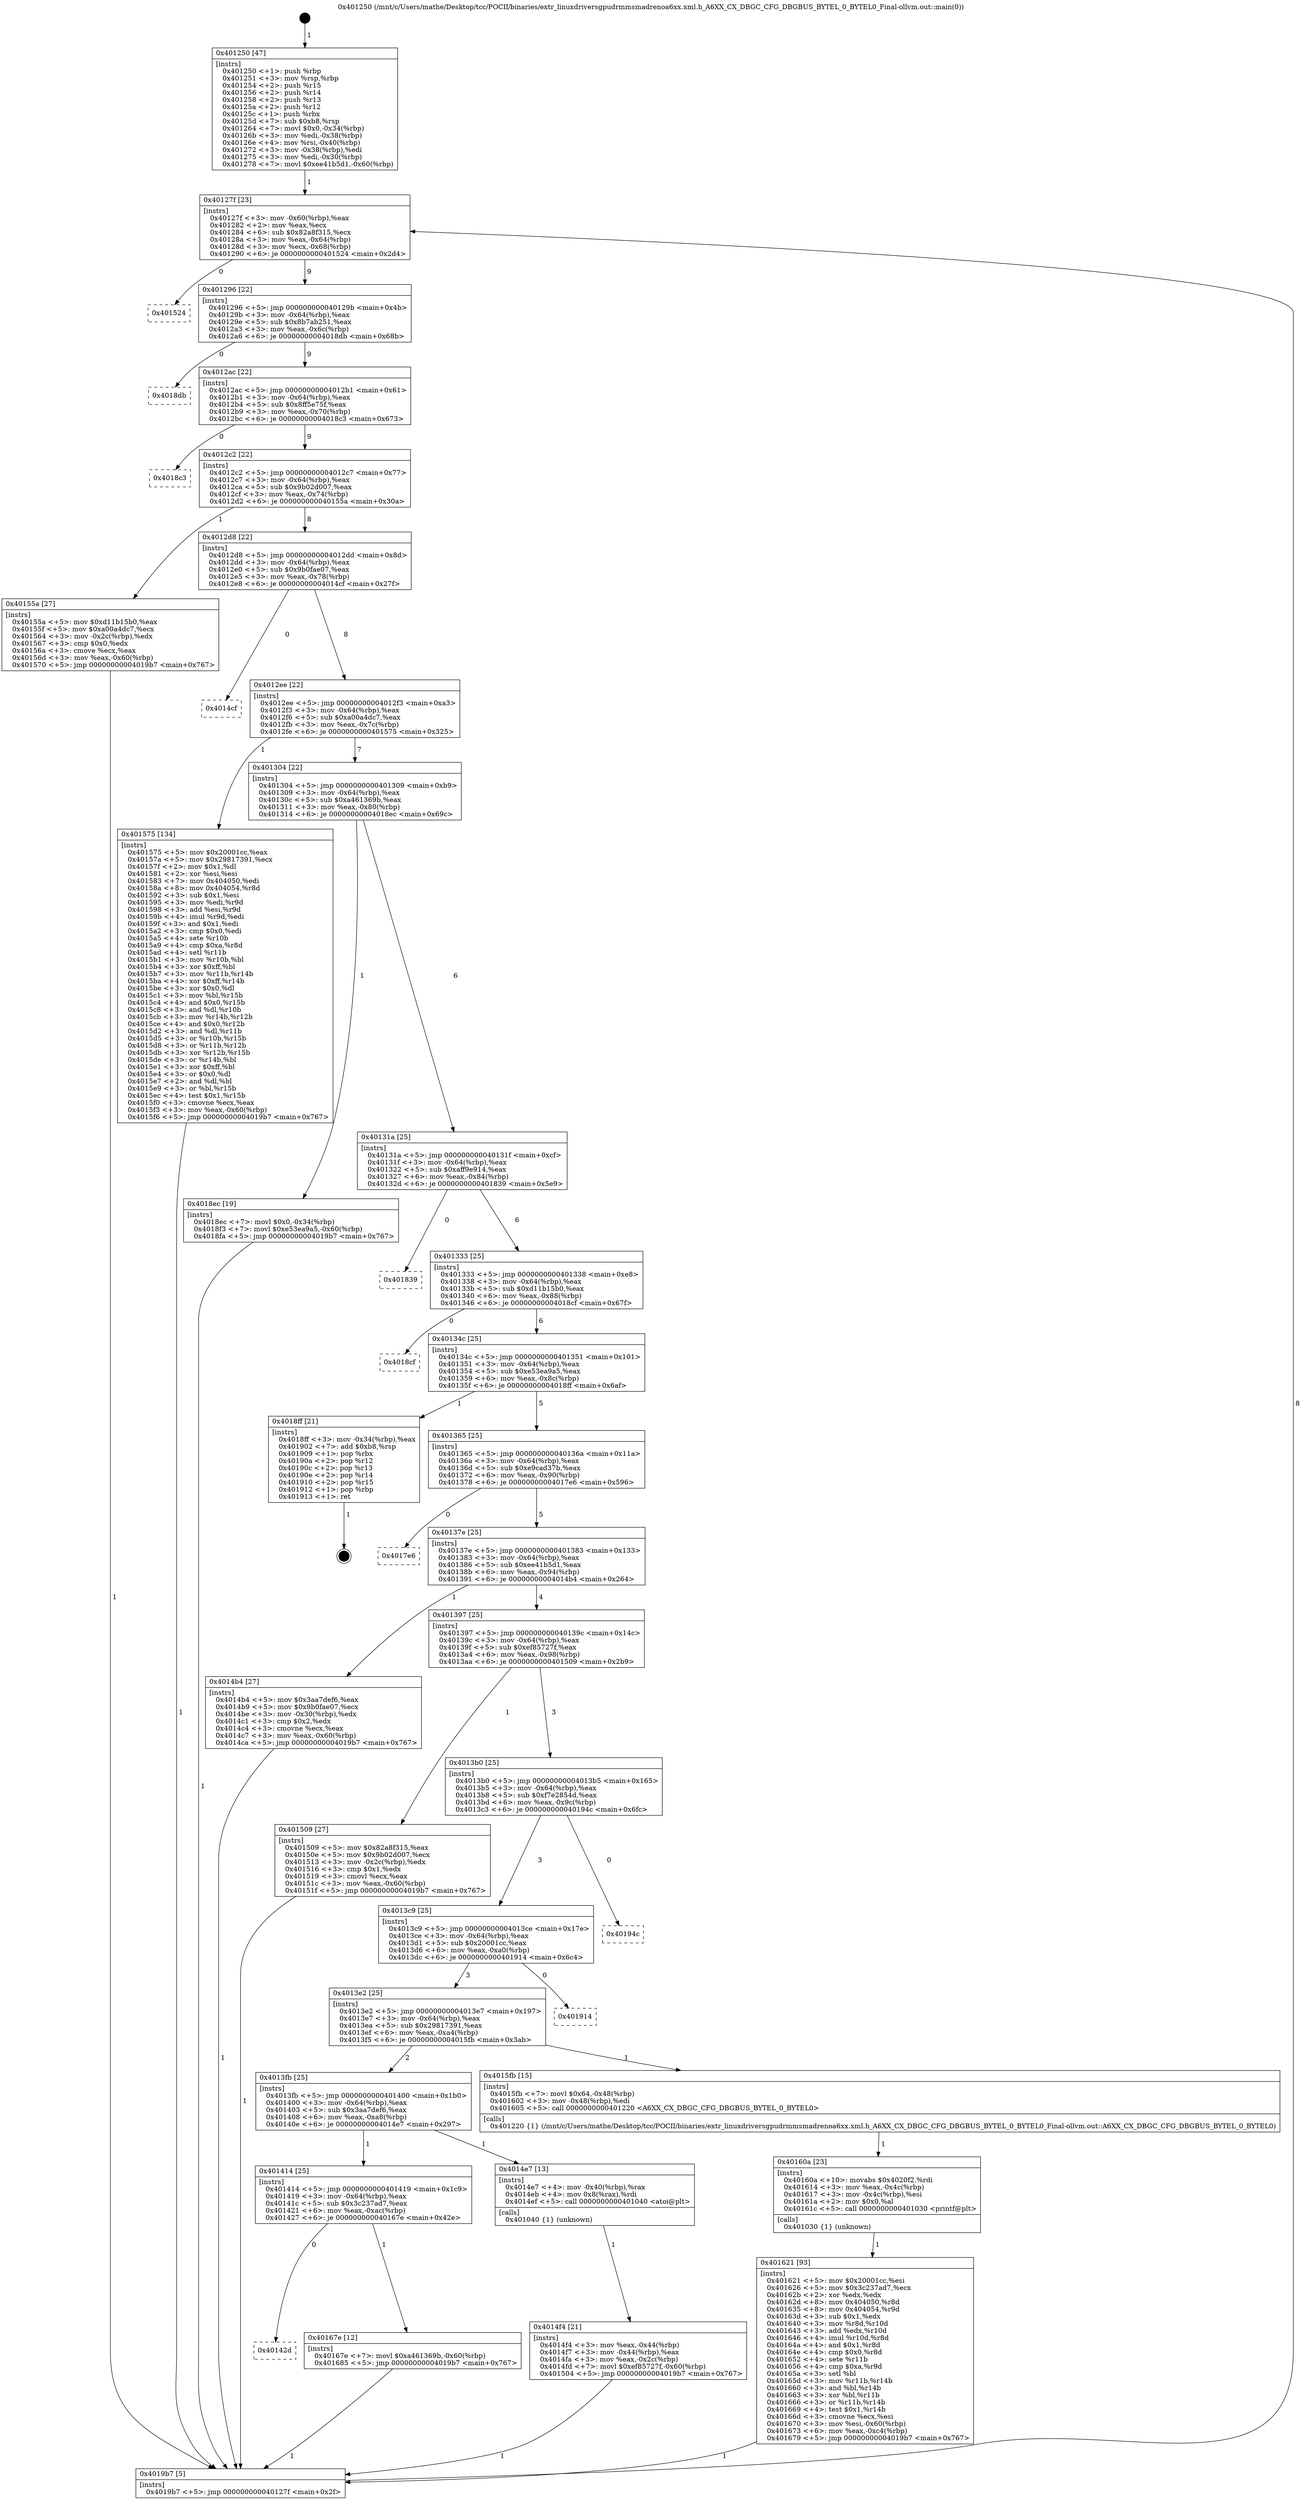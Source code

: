 digraph "0x401250" {
  label = "0x401250 (/mnt/c/Users/mathe/Desktop/tcc/POCII/binaries/extr_linuxdriversgpudrmmsmadrenoa6xx.xml.h_A6XX_CX_DBGC_CFG_DBGBUS_BYTEL_0_BYTEL0_Final-ollvm.out::main(0))"
  labelloc = "t"
  node[shape=record]

  Entry [label="",width=0.3,height=0.3,shape=circle,fillcolor=black,style=filled]
  "0x40127f" [label="{
     0x40127f [23]\l
     | [instrs]\l
     &nbsp;&nbsp;0x40127f \<+3\>: mov -0x60(%rbp),%eax\l
     &nbsp;&nbsp;0x401282 \<+2\>: mov %eax,%ecx\l
     &nbsp;&nbsp;0x401284 \<+6\>: sub $0x82a8f315,%ecx\l
     &nbsp;&nbsp;0x40128a \<+3\>: mov %eax,-0x64(%rbp)\l
     &nbsp;&nbsp;0x40128d \<+3\>: mov %ecx,-0x68(%rbp)\l
     &nbsp;&nbsp;0x401290 \<+6\>: je 0000000000401524 \<main+0x2d4\>\l
  }"]
  "0x401524" [label="{
     0x401524\l
  }", style=dashed]
  "0x401296" [label="{
     0x401296 [22]\l
     | [instrs]\l
     &nbsp;&nbsp;0x401296 \<+5\>: jmp 000000000040129b \<main+0x4b\>\l
     &nbsp;&nbsp;0x40129b \<+3\>: mov -0x64(%rbp),%eax\l
     &nbsp;&nbsp;0x40129e \<+5\>: sub $0x8b7ab251,%eax\l
     &nbsp;&nbsp;0x4012a3 \<+3\>: mov %eax,-0x6c(%rbp)\l
     &nbsp;&nbsp;0x4012a6 \<+6\>: je 00000000004018db \<main+0x68b\>\l
  }"]
  Exit [label="",width=0.3,height=0.3,shape=circle,fillcolor=black,style=filled,peripheries=2]
  "0x4018db" [label="{
     0x4018db\l
  }", style=dashed]
  "0x4012ac" [label="{
     0x4012ac [22]\l
     | [instrs]\l
     &nbsp;&nbsp;0x4012ac \<+5\>: jmp 00000000004012b1 \<main+0x61\>\l
     &nbsp;&nbsp;0x4012b1 \<+3\>: mov -0x64(%rbp),%eax\l
     &nbsp;&nbsp;0x4012b4 \<+5\>: sub $0x8ff5e75f,%eax\l
     &nbsp;&nbsp;0x4012b9 \<+3\>: mov %eax,-0x70(%rbp)\l
     &nbsp;&nbsp;0x4012bc \<+6\>: je 00000000004018c3 \<main+0x673\>\l
  }"]
  "0x40142d" [label="{
     0x40142d\l
  }", style=dashed]
  "0x4018c3" [label="{
     0x4018c3\l
  }", style=dashed]
  "0x4012c2" [label="{
     0x4012c2 [22]\l
     | [instrs]\l
     &nbsp;&nbsp;0x4012c2 \<+5\>: jmp 00000000004012c7 \<main+0x77\>\l
     &nbsp;&nbsp;0x4012c7 \<+3\>: mov -0x64(%rbp),%eax\l
     &nbsp;&nbsp;0x4012ca \<+5\>: sub $0x9b02d007,%eax\l
     &nbsp;&nbsp;0x4012cf \<+3\>: mov %eax,-0x74(%rbp)\l
     &nbsp;&nbsp;0x4012d2 \<+6\>: je 000000000040155a \<main+0x30a\>\l
  }"]
  "0x40167e" [label="{
     0x40167e [12]\l
     | [instrs]\l
     &nbsp;&nbsp;0x40167e \<+7\>: movl $0xa461369b,-0x60(%rbp)\l
     &nbsp;&nbsp;0x401685 \<+5\>: jmp 00000000004019b7 \<main+0x767\>\l
  }"]
  "0x40155a" [label="{
     0x40155a [27]\l
     | [instrs]\l
     &nbsp;&nbsp;0x40155a \<+5\>: mov $0xd11b15b0,%eax\l
     &nbsp;&nbsp;0x40155f \<+5\>: mov $0xa00a4dc7,%ecx\l
     &nbsp;&nbsp;0x401564 \<+3\>: mov -0x2c(%rbp),%edx\l
     &nbsp;&nbsp;0x401567 \<+3\>: cmp $0x0,%edx\l
     &nbsp;&nbsp;0x40156a \<+3\>: cmove %ecx,%eax\l
     &nbsp;&nbsp;0x40156d \<+3\>: mov %eax,-0x60(%rbp)\l
     &nbsp;&nbsp;0x401570 \<+5\>: jmp 00000000004019b7 \<main+0x767\>\l
  }"]
  "0x4012d8" [label="{
     0x4012d8 [22]\l
     | [instrs]\l
     &nbsp;&nbsp;0x4012d8 \<+5\>: jmp 00000000004012dd \<main+0x8d\>\l
     &nbsp;&nbsp;0x4012dd \<+3\>: mov -0x64(%rbp),%eax\l
     &nbsp;&nbsp;0x4012e0 \<+5\>: sub $0x9b0fae07,%eax\l
     &nbsp;&nbsp;0x4012e5 \<+3\>: mov %eax,-0x78(%rbp)\l
     &nbsp;&nbsp;0x4012e8 \<+6\>: je 00000000004014cf \<main+0x27f\>\l
  }"]
  "0x401621" [label="{
     0x401621 [93]\l
     | [instrs]\l
     &nbsp;&nbsp;0x401621 \<+5\>: mov $0x20001cc,%esi\l
     &nbsp;&nbsp;0x401626 \<+5\>: mov $0x3c237ad7,%ecx\l
     &nbsp;&nbsp;0x40162b \<+2\>: xor %edx,%edx\l
     &nbsp;&nbsp;0x40162d \<+8\>: mov 0x404050,%r8d\l
     &nbsp;&nbsp;0x401635 \<+8\>: mov 0x404054,%r9d\l
     &nbsp;&nbsp;0x40163d \<+3\>: sub $0x1,%edx\l
     &nbsp;&nbsp;0x401640 \<+3\>: mov %r8d,%r10d\l
     &nbsp;&nbsp;0x401643 \<+3\>: add %edx,%r10d\l
     &nbsp;&nbsp;0x401646 \<+4\>: imul %r10d,%r8d\l
     &nbsp;&nbsp;0x40164a \<+4\>: and $0x1,%r8d\l
     &nbsp;&nbsp;0x40164e \<+4\>: cmp $0x0,%r8d\l
     &nbsp;&nbsp;0x401652 \<+4\>: sete %r11b\l
     &nbsp;&nbsp;0x401656 \<+4\>: cmp $0xa,%r9d\l
     &nbsp;&nbsp;0x40165a \<+3\>: setl %bl\l
     &nbsp;&nbsp;0x40165d \<+3\>: mov %r11b,%r14b\l
     &nbsp;&nbsp;0x401660 \<+3\>: and %bl,%r14b\l
     &nbsp;&nbsp;0x401663 \<+3\>: xor %bl,%r11b\l
     &nbsp;&nbsp;0x401666 \<+3\>: or %r11b,%r14b\l
     &nbsp;&nbsp;0x401669 \<+4\>: test $0x1,%r14b\l
     &nbsp;&nbsp;0x40166d \<+3\>: cmovne %ecx,%esi\l
     &nbsp;&nbsp;0x401670 \<+3\>: mov %esi,-0x60(%rbp)\l
     &nbsp;&nbsp;0x401673 \<+6\>: mov %eax,-0xc4(%rbp)\l
     &nbsp;&nbsp;0x401679 \<+5\>: jmp 00000000004019b7 \<main+0x767\>\l
  }"]
  "0x4014cf" [label="{
     0x4014cf\l
  }", style=dashed]
  "0x4012ee" [label="{
     0x4012ee [22]\l
     | [instrs]\l
     &nbsp;&nbsp;0x4012ee \<+5\>: jmp 00000000004012f3 \<main+0xa3\>\l
     &nbsp;&nbsp;0x4012f3 \<+3\>: mov -0x64(%rbp),%eax\l
     &nbsp;&nbsp;0x4012f6 \<+5\>: sub $0xa00a4dc7,%eax\l
     &nbsp;&nbsp;0x4012fb \<+3\>: mov %eax,-0x7c(%rbp)\l
     &nbsp;&nbsp;0x4012fe \<+6\>: je 0000000000401575 \<main+0x325\>\l
  }"]
  "0x40160a" [label="{
     0x40160a [23]\l
     | [instrs]\l
     &nbsp;&nbsp;0x40160a \<+10\>: movabs $0x4020f2,%rdi\l
     &nbsp;&nbsp;0x401614 \<+3\>: mov %eax,-0x4c(%rbp)\l
     &nbsp;&nbsp;0x401617 \<+3\>: mov -0x4c(%rbp),%esi\l
     &nbsp;&nbsp;0x40161a \<+2\>: mov $0x0,%al\l
     &nbsp;&nbsp;0x40161c \<+5\>: call 0000000000401030 \<printf@plt\>\l
     | [calls]\l
     &nbsp;&nbsp;0x401030 \{1\} (unknown)\l
  }"]
  "0x401575" [label="{
     0x401575 [134]\l
     | [instrs]\l
     &nbsp;&nbsp;0x401575 \<+5\>: mov $0x20001cc,%eax\l
     &nbsp;&nbsp;0x40157a \<+5\>: mov $0x29817391,%ecx\l
     &nbsp;&nbsp;0x40157f \<+2\>: mov $0x1,%dl\l
     &nbsp;&nbsp;0x401581 \<+2\>: xor %esi,%esi\l
     &nbsp;&nbsp;0x401583 \<+7\>: mov 0x404050,%edi\l
     &nbsp;&nbsp;0x40158a \<+8\>: mov 0x404054,%r8d\l
     &nbsp;&nbsp;0x401592 \<+3\>: sub $0x1,%esi\l
     &nbsp;&nbsp;0x401595 \<+3\>: mov %edi,%r9d\l
     &nbsp;&nbsp;0x401598 \<+3\>: add %esi,%r9d\l
     &nbsp;&nbsp;0x40159b \<+4\>: imul %r9d,%edi\l
     &nbsp;&nbsp;0x40159f \<+3\>: and $0x1,%edi\l
     &nbsp;&nbsp;0x4015a2 \<+3\>: cmp $0x0,%edi\l
     &nbsp;&nbsp;0x4015a5 \<+4\>: sete %r10b\l
     &nbsp;&nbsp;0x4015a9 \<+4\>: cmp $0xa,%r8d\l
     &nbsp;&nbsp;0x4015ad \<+4\>: setl %r11b\l
     &nbsp;&nbsp;0x4015b1 \<+3\>: mov %r10b,%bl\l
     &nbsp;&nbsp;0x4015b4 \<+3\>: xor $0xff,%bl\l
     &nbsp;&nbsp;0x4015b7 \<+3\>: mov %r11b,%r14b\l
     &nbsp;&nbsp;0x4015ba \<+4\>: xor $0xff,%r14b\l
     &nbsp;&nbsp;0x4015be \<+3\>: xor $0x0,%dl\l
     &nbsp;&nbsp;0x4015c1 \<+3\>: mov %bl,%r15b\l
     &nbsp;&nbsp;0x4015c4 \<+4\>: and $0x0,%r15b\l
     &nbsp;&nbsp;0x4015c8 \<+3\>: and %dl,%r10b\l
     &nbsp;&nbsp;0x4015cb \<+3\>: mov %r14b,%r12b\l
     &nbsp;&nbsp;0x4015ce \<+4\>: and $0x0,%r12b\l
     &nbsp;&nbsp;0x4015d2 \<+3\>: and %dl,%r11b\l
     &nbsp;&nbsp;0x4015d5 \<+3\>: or %r10b,%r15b\l
     &nbsp;&nbsp;0x4015d8 \<+3\>: or %r11b,%r12b\l
     &nbsp;&nbsp;0x4015db \<+3\>: xor %r12b,%r15b\l
     &nbsp;&nbsp;0x4015de \<+3\>: or %r14b,%bl\l
     &nbsp;&nbsp;0x4015e1 \<+3\>: xor $0xff,%bl\l
     &nbsp;&nbsp;0x4015e4 \<+3\>: or $0x0,%dl\l
     &nbsp;&nbsp;0x4015e7 \<+2\>: and %dl,%bl\l
     &nbsp;&nbsp;0x4015e9 \<+3\>: or %bl,%r15b\l
     &nbsp;&nbsp;0x4015ec \<+4\>: test $0x1,%r15b\l
     &nbsp;&nbsp;0x4015f0 \<+3\>: cmovne %ecx,%eax\l
     &nbsp;&nbsp;0x4015f3 \<+3\>: mov %eax,-0x60(%rbp)\l
     &nbsp;&nbsp;0x4015f6 \<+5\>: jmp 00000000004019b7 \<main+0x767\>\l
  }"]
  "0x401304" [label="{
     0x401304 [22]\l
     | [instrs]\l
     &nbsp;&nbsp;0x401304 \<+5\>: jmp 0000000000401309 \<main+0xb9\>\l
     &nbsp;&nbsp;0x401309 \<+3\>: mov -0x64(%rbp),%eax\l
     &nbsp;&nbsp;0x40130c \<+5\>: sub $0xa461369b,%eax\l
     &nbsp;&nbsp;0x401311 \<+3\>: mov %eax,-0x80(%rbp)\l
     &nbsp;&nbsp;0x401314 \<+6\>: je 00000000004018ec \<main+0x69c\>\l
  }"]
  "0x4014f4" [label="{
     0x4014f4 [21]\l
     | [instrs]\l
     &nbsp;&nbsp;0x4014f4 \<+3\>: mov %eax,-0x44(%rbp)\l
     &nbsp;&nbsp;0x4014f7 \<+3\>: mov -0x44(%rbp),%eax\l
     &nbsp;&nbsp;0x4014fa \<+3\>: mov %eax,-0x2c(%rbp)\l
     &nbsp;&nbsp;0x4014fd \<+7\>: movl $0xef85727f,-0x60(%rbp)\l
     &nbsp;&nbsp;0x401504 \<+5\>: jmp 00000000004019b7 \<main+0x767\>\l
  }"]
  "0x4018ec" [label="{
     0x4018ec [19]\l
     | [instrs]\l
     &nbsp;&nbsp;0x4018ec \<+7\>: movl $0x0,-0x34(%rbp)\l
     &nbsp;&nbsp;0x4018f3 \<+7\>: movl $0xe53ea9a5,-0x60(%rbp)\l
     &nbsp;&nbsp;0x4018fa \<+5\>: jmp 00000000004019b7 \<main+0x767\>\l
  }"]
  "0x40131a" [label="{
     0x40131a [25]\l
     | [instrs]\l
     &nbsp;&nbsp;0x40131a \<+5\>: jmp 000000000040131f \<main+0xcf\>\l
     &nbsp;&nbsp;0x40131f \<+3\>: mov -0x64(%rbp),%eax\l
     &nbsp;&nbsp;0x401322 \<+5\>: sub $0xaff9e914,%eax\l
     &nbsp;&nbsp;0x401327 \<+6\>: mov %eax,-0x84(%rbp)\l
     &nbsp;&nbsp;0x40132d \<+6\>: je 0000000000401839 \<main+0x5e9\>\l
  }"]
  "0x401414" [label="{
     0x401414 [25]\l
     | [instrs]\l
     &nbsp;&nbsp;0x401414 \<+5\>: jmp 0000000000401419 \<main+0x1c9\>\l
     &nbsp;&nbsp;0x401419 \<+3\>: mov -0x64(%rbp),%eax\l
     &nbsp;&nbsp;0x40141c \<+5\>: sub $0x3c237ad7,%eax\l
     &nbsp;&nbsp;0x401421 \<+6\>: mov %eax,-0xac(%rbp)\l
     &nbsp;&nbsp;0x401427 \<+6\>: je 000000000040167e \<main+0x42e\>\l
  }"]
  "0x401839" [label="{
     0x401839\l
  }", style=dashed]
  "0x401333" [label="{
     0x401333 [25]\l
     | [instrs]\l
     &nbsp;&nbsp;0x401333 \<+5\>: jmp 0000000000401338 \<main+0xe8\>\l
     &nbsp;&nbsp;0x401338 \<+3\>: mov -0x64(%rbp),%eax\l
     &nbsp;&nbsp;0x40133b \<+5\>: sub $0xd11b15b0,%eax\l
     &nbsp;&nbsp;0x401340 \<+6\>: mov %eax,-0x88(%rbp)\l
     &nbsp;&nbsp;0x401346 \<+6\>: je 00000000004018cf \<main+0x67f\>\l
  }"]
  "0x4014e7" [label="{
     0x4014e7 [13]\l
     | [instrs]\l
     &nbsp;&nbsp;0x4014e7 \<+4\>: mov -0x40(%rbp),%rax\l
     &nbsp;&nbsp;0x4014eb \<+4\>: mov 0x8(%rax),%rdi\l
     &nbsp;&nbsp;0x4014ef \<+5\>: call 0000000000401040 \<atoi@plt\>\l
     | [calls]\l
     &nbsp;&nbsp;0x401040 \{1\} (unknown)\l
  }"]
  "0x4018cf" [label="{
     0x4018cf\l
  }", style=dashed]
  "0x40134c" [label="{
     0x40134c [25]\l
     | [instrs]\l
     &nbsp;&nbsp;0x40134c \<+5\>: jmp 0000000000401351 \<main+0x101\>\l
     &nbsp;&nbsp;0x401351 \<+3\>: mov -0x64(%rbp),%eax\l
     &nbsp;&nbsp;0x401354 \<+5\>: sub $0xe53ea9a5,%eax\l
     &nbsp;&nbsp;0x401359 \<+6\>: mov %eax,-0x8c(%rbp)\l
     &nbsp;&nbsp;0x40135f \<+6\>: je 00000000004018ff \<main+0x6af\>\l
  }"]
  "0x4013fb" [label="{
     0x4013fb [25]\l
     | [instrs]\l
     &nbsp;&nbsp;0x4013fb \<+5\>: jmp 0000000000401400 \<main+0x1b0\>\l
     &nbsp;&nbsp;0x401400 \<+3\>: mov -0x64(%rbp),%eax\l
     &nbsp;&nbsp;0x401403 \<+5\>: sub $0x3aa7def6,%eax\l
     &nbsp;&nbsp;0x401408 \<+6\>: mov %eax,-0xa8(%rbp)\l
     &nbsp;&nbsp;0x40140e \<+6\>: je 00000000004014e7 \<main+0x297\>\l
  }"]
  "0x4018ff" [label="{
     0x4018ff [21]\l
     | [instrs]\l
     &nbsp;&nbsp;0x4018ff \<+3\>: mov -0x34(%rbp),%eax\l
     &nbsp;&nbsp;0x401902 \<+7\>: add $0xb8,%rsp\l
     &nbsp;&nbsp;0x401909 \<+1\>: pop %rbx\l
     &nbsp;&nbsp;0x40190a \<+2\>: pop %r12\l
     &nbsp;&nbsp;0x40190c \<+2\>: pop %r13\l
     &nbsp;&nbsp;0x40190e \<+2\>: pop %r14\l
     &nbsp;&nbsp;0x401910 \<+2\>: pop %r15\l
     &nbsp;&nbsp;0x401912 \<+1\>: pop %rbp\l
     &nbsp;&nbsp;0x401913 \<+1\>: ret\l
  }"]
  "0x401365" [label="{
     0x401365 [25]\l
     | [instrs]\l
     &nbsp;&nbsp;0x401365 \<+5\>: jmp 000000000040136a \<main+0x11a\>\l
     &nbsp;&nbsp;0x40136a \<+3\>: mov -0x64(%rbp),%eax\l
     &nbsp;&nbsp;0x40136d \<+5\>: sub $0xe9cad37b,%eax\l
     &nbsp;&nbsp;0x401372 \<+6\>: mov %eax,-0x90(%rbp)\l
     &nbsp;&nbsp;0x401378 \<+6\>: je 00000000004017e6 \<main+0x596\>\l
  }"]
  "0x4015fb" [label="{
     0x4015fb [15]\l
     | [instrs]\l
     &nbsp;&nbsp;0x4015fb \<+7\>: movl $0x64,-0x48(%rbp)\l
     &nbsp;&nbsp;0x401602 \<+3\>: mov -0x48(%rbp),%edi\l
     &nbsp;&nbsp;0x401605 \<+5\>: call 0000000000401220 \<A6XX_CX_DBGC_CFG_DBGBUS_BYTEL_0_BYTEL0\>\l
     | [calls]\l
     &nbsp;&nbsp;0x401220 \{1\} (/mnt/c/Users/mathe/Desktop/tcc/POCII/binaries/extr_linuxdriversgpudrmmsmadrenoa6xx.xml.h_A6XX_CX_DBGC_CFG_DBGBUS_BYTEL_0_BYTEL0_Final-ollvm.out::A6XX_CX_DBGC_CFG_DBGBUS_BYTEL_0_BYTEL0)\l
  }"]
  "0x4017e6" [label="{
     0x4017e6\l
  }", style=dashed]
  "0x40137e" [label="{
     0x40137e [25]\l
     | [instrs]\l
     &nbsp;&nbsp;0x40137e \<+5\>: jmp 0000000000401383 \<main+0x133\>\l
     &nbsp;&nbsp;0x401383 \<+3\>: mov -0x64(%rbp),%eax\l
     &nbsp;&nbsp;0x401386 \<+5\>: sub $0xee41b5d1,%eax\l
     &nbsp;&nbsp;0x40138b \<+6\>: mov %eax,-0x94(%rbp)\l
     &nbsp;&nbsp;0x401391 \<+6\>: je 00000000004014b4 \<main+0x264\>\l
  }"]
  "0x4013e2" [label="{
     0x4013e2 [25]\l
     | [instrs]\l
     &nbsp;&nbsp;0x4013e2 \<+5\>: jmp 00000000004013e7 \<main+0x197\>\l
     &nbsp;&nbsp;0x4013e7 \<+3\>: mov -0x64(%rbp),%eax\l
     &nbsp;&nbsp;0x4013ea \<+5\>: sub $0x29817391,%eax\l
     &nbsp;&nbsp;0x4013ef \<+6\>: mov %eax,-0xa4(%rbp)\l
     &nbsp;&nbsp;0x4013f5 \<+6\>: je 00000000004015fb \<main+0x3ab\>\l
  }"]
  "0x4014b4" [label="{
     0x4014b4 [27]\l
     | [instrs]\l
     &nbsp;&nbsp;0x4014b4 \<+5\>: mov $0x3aa7def6,%eax\l
     &nbsp;&nbsp;0x4014b9 \<+5\>: mov $0x9b0fae07,%ecx\l
     &nbsp;&nbsp;0x4014be \<+3\>: mov -0x30(%rbp),%edx\l
     &nbsp;&nbsp;0x4014c1 \<+3\>: cmp $0x2,%edx\l
     &nbsp;&nbsp;0x4014c4 \<+3\>: cmovne %ecx,%eax\l
     &nbsp;&nbsp;0x4014c7 \<+3\>: mov %eax,-0x60(%rbp)\l
     &nbsp;&nbsp;0x4014ca \<+5\>: jmp 00000000004019b7 \<main+0x767\>\l
  }"]
  "0x401397" [label="{
     0x401397 [25]\l
     | [instrs]\l
     &nbsp;&nbsp;0x401397 \<+5\>: jmp 000000000040139c \<main+0x14c\>\l
     &nbsp;&nbsp;0x40139c \<+3\>: mov -0x64(%rbp),%eax\l
     &nbsp;&nbsp;0x40139f \<+5\>: sub $0xef85727f,%eax\l
     &nbsp;&nbsp;0x4013a4 \<+6\>: mov %eax,-0x98(%rbp)\l
     &nbsp;&nbsp;0x4013aa \<+6\>: je 0000000000401509 \<main+0x2b9\>\l
  }"]
  "0x4019b7" [label="{
     0x4019b7 [5]\l
     | [instrs]\l
     &nbsp;&nbsp;0x4019b7 \<+5\>: jmp 000000000040127f \<main+0x2f\>\l
  }"]
  "0x401250" [label="{
     0x401250 [47]\l
     | [instrs]\l
     &nbsp;&nbsp;0x401250 \<+1\>: push %rbp\l
     &nbsp;&nbsp;0x401251 \<+3\>: mov %rsp,%rbp\l
     &nbsp;&nbsp;0x401254 \<+2\>: push %r15\l
     &nbsp;&nbsp;0x401256 \<+2\>: push %r14\l
     &nbsp;&nbsp;0x401258 \<+2\>: push %r13\l
     &nbsp;&nbsp;0x40125a \<+2\>: push %r12\l
     &nbsp;&nbsp;0x40125c \<+1\>: push %rbx\l
     &nbsp;&nbsp;0x40125d \<+7\>: sub $0xb8,%rsp\l
     &nbsp;&nbsp;0x401264 \<+7\>: movl $0x0,-0x34(%rbp)\l
     &nbsp;&nbsp;0x40126b \<+3\>: mov %edi,-0x38(%rbp)\l
     &nbsp;&nbsp;0x40126e \<+4\>: mov %rsi,-0x40(%rbp)\l
     &nbsp;&nbsp;0x401272 \<+3\>: mov -0x38(%rbp),%edi\l
     &nbsp;&nbsp;0x401275 \<+3\>: mov %edi,-0x30(%rbp)\l
     &nbsp;&nbsp;0x401278 \<+7\>: movl $0xee41b5d1,-0x60(%rbp)\l
  }"]
  "0x401914" [label="{
     0x401914\l
  }", style=dashed]
  "0x401509" [label="{
     0x401509 [27]\l
     | [instrs]\l
     &nbsp;&nbsp;0x401509 \<+5\>: mov $0x82a8f315,%eax\l
     &nbsp;&nbsp;0x40150e \<+5\>: mov $0x9b02d007,%ecx\l
     &nbsp;&nbsp;0x401513 \<+3\>: mov -0x2c(%rbp),%edx\l
     &nbsp;&nbsp;0x401516 \<+3\>: cmp $0x1,%edx\l
     &nbsp;&nbsp;0x401519 \<+3\>: cmovl %ecx,%eax\l
     &nbsp;&nbsp;0x40151c \<+3\>: mov %eax,-0x60(%rbp)\l
     &nbsp;&nbsp;0x40151f \<+5\>: jmp 00000000004019b7 \<main+0x767\>\l
  }"]
  "0x4013b0" [label="{
     0x4013b0 [25]\l
     | [instrs]\l
     &nbsp;&nbsp;0x4013b0 \<+5\>: jmp 00000000004013b5 \<main+0x165\>\l
     &nbsp;&nbsp;0x4013b5 \<+3\>: mov -0x64(%rbp),%eax\l
     &nbsp;&nbsp;0x4013b8 \<+5\>: sub $0xf7e2854d,%eax\l
     &nbsp;&nbsp;0x4013bd \<+6\>: mov %eax,-0x9c(%rbp)\l
     &nbsp;&nbsp;0x4013c3 \<+6\>: je 000000000040194c \<main+0x6fc\>\l
  }"]
  "0x4013c9" [label="{
     0x4013c9 [25]\l
     | [instrs]\l
     &nbsp;&nbsp;0x4013c9 \<+5\>: jmp 00000000004013ce \<main+0x17e\>\l
     &nbsp;&nbsp;0x4013ce \<+3\>: mov -0x64(%rbp),%eax\l
     &nbsp;&nbsp;0x4013d1 \<+5\>: sub $0x20001cc,%eax\l
     &nbsp;&nbsp;0x4013d6 \<+6\>: mov %eax,-0xa0(%rbp)\l
     &nbsp;&nbsp;0x4013dc \<+6\>: je 0000000000401914 \<main+0x6c4\>\l
  }"]
  "0x40194c" [label="{
     0x40194c\l
  }", style=dashed]
  Entry -> "0x401250" [label=" 1"]
  "0x40127f" -> "0x401524" [label=" 0"]
  "0x40127f" -> "0x401296" [label=" 9"]
  "0x4018ff" -> Exit [label=" 1"]
  "0x401296" -> "0x4018db" [label=" 0"]
  "0x401296" -> "0x4012ac" [label=" 9"]
  "0x4018ec" -> "0x4019b7" [label=" 1"]
  "0x4012ac" -> "0x4018c3" [label=" 0"]
  "0x4012ac" -> "0x4012c2" [label=" 9"]
  "0x40167e" -> "0x4019b7" [label=" 1"]
  "0x4012c2" -> "0x40155a" [label=" 1"]
  "0x4012c2" -> "0x4012d8" [label=" 8"]
  "0x401414" -> "0x40142d" [label=" 0"]
  "0x4012d8" -> "0x4014cf" [label=" 0"]
  "0x4012d8" -> "0x4012ee" [label=" 8"]
  "0x401414" -> "0x40167e" [label=" 1"]
  "0x4012ee" -> "0x401575" [label=" 1"]
  "0x4012ee" -> "0x401304" [label=" 7"]
  "0x401621" -> "0x4019b7" [label=" 1"]
  "0x401304" -> "0x4018ec" [label=" 1"]
  "0x401304" -> "0x40131a" [label=" 6"]
  "0x40160a" -> "0x401621" [label=" 1"]
  "0x40131a" -> "0x401839" [label=" 0"]
  "0x40131a" -> "0x401333" [label=" 6"]
  "0x4015fb" -> "0x40160a" [label=" 1"]
  "0x401333" -> "0x4018cf" [label=" 0"]
  "0x401333" -> "0x40134c" [label=" 6"]
  "0x401575" -> "0x4019b7" [label=" 1"]
  "0x40134c" -> "0x4018ff" [label=" 1"]
  "0x40134c" -> "0x401365" [label=" 5"]
  "0x401509" -> "0x4019b7" [label=" 1"]
  "0x401365" -> "0x4017e6" [label=" 0"]
  "0x401365" -> "0x40137e" [label=" 5"]
  "0x4014f4" -> "0x4019b7" [label=" 1"]
  "0x40137e" -> "0x4014b4" [label=" 1"]
  "0x40137e" -> "0x401397" [label=" 4"]
  "0x4014b4" -> "0x4019b7" [label=" 1"]
  "0x401250" -> "0x40127f" [label=" 1"]
  "0x4019b7" -> "0x40127f" [label=" 8"]
  "0x4013fb" -> "0x401414" [label=" 1"]
  "0x401397" -> "0x401509" [label=" 1"]
  "0x401397" -> "0x4013b0" [label=" 3"]
  "0x4013fb" -> "0x4014e7" [label=" 1"]
  "0x4013b0" -> "0x40194c" [label=" 0"]
  "0x4013b0" -> "0x4013c9" [label=" 3"]
  "0x40155a" -> "0x4019b7" [label=" 1"]
  "0x4013c9" -> "0x401914" [label=" 0"]
  "0x4013c9" -> "0x4013e2" [label=" 3"]
  "0x4014e7" -> "0x4014f4" [label=" 1"]
  "0x4013e2" -> "0x4015fb" [label=" 1"]
  "0x4013e2" -> "0x4013fb" [label=" 2"]
}
